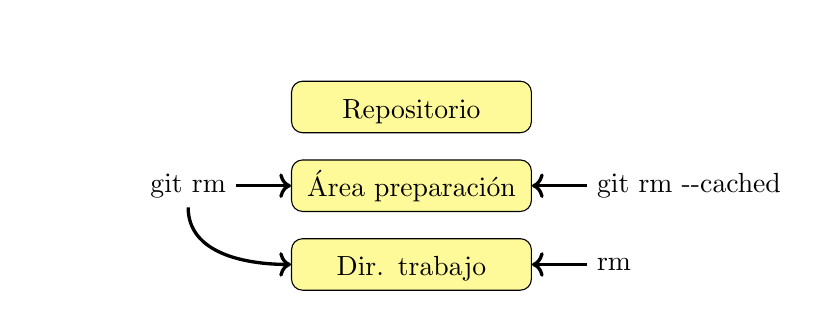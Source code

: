 % -*- latex -*-

\usetikzlibrary{calc,positioning,shapes}

\begin{tikzpicture}[
  capa/.style={draw,rounded corners,fill=yellow!40,text width=8em,text centered,text height=1em}
  ]

  \draw[white] (5,1) rectangle (-4.75,-2.5);

  \node[capa] (repo) {Repositorio};
  \node[capa,below of=repo] (ap) {Área preparación};
  \node[capa,below of=ap] (dt) {Dir. trabajo};

  \node[left=2em of ap] {git rm} edge[->,very thick] (ap)
    edge[->,out=270,in=180,very thick] (dt.west);
  \node[right=2em of ap] {git rm {-}-cached}
    edge[->,very thick] (ap);
  \node[right=2em of dt] {rm}
    edge[->,very thick] (dt);

\end{tikzpicture}